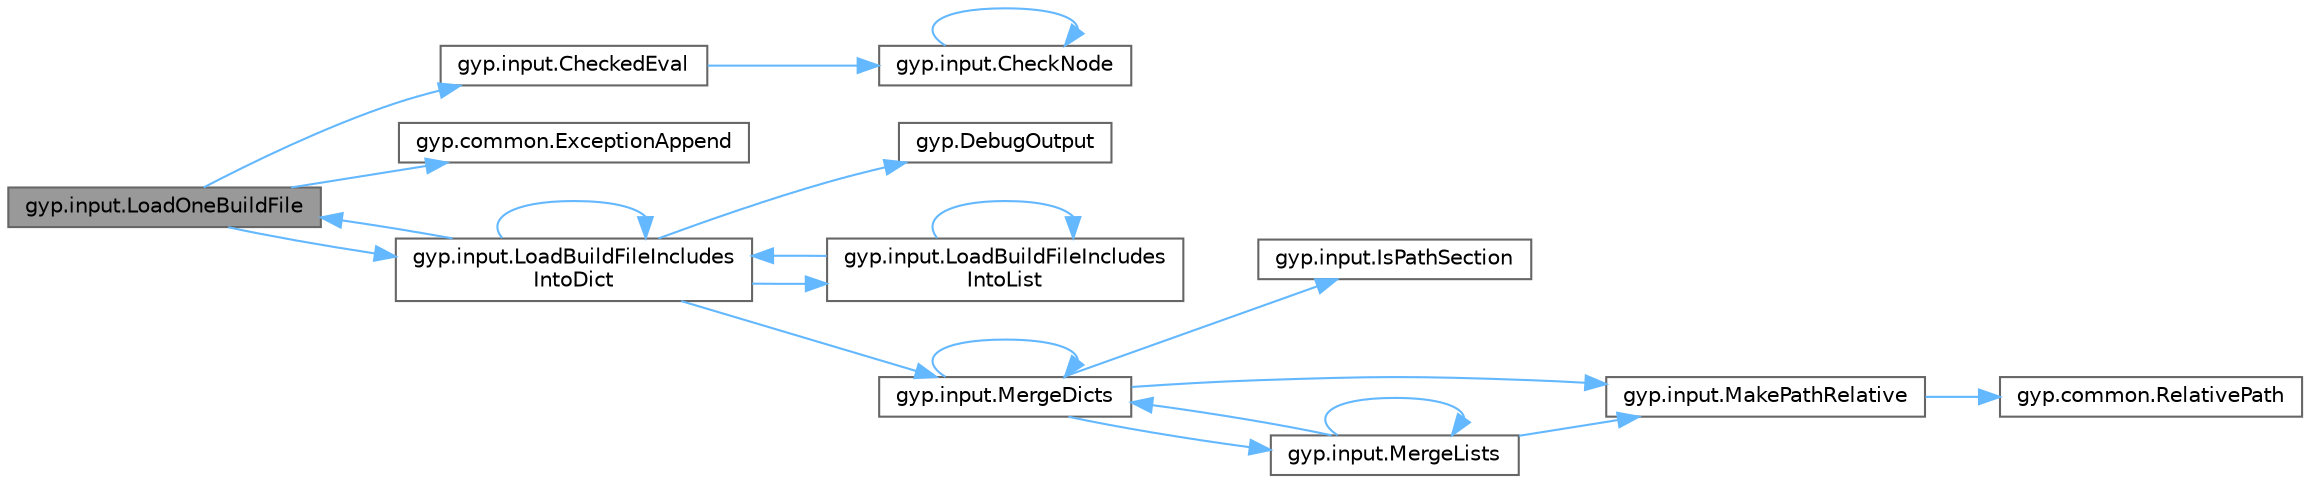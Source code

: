digraph "gyp.input.LoadOneBuildFile"
{
 // LATEX_PDF_SIZE
  bgcolor="transparent";
  edge [fontname=Helvetica,fontsize=10,labelfontname=Helvetica,labelfontsize=10];
  node [fontname=Helvetica,fontsize=10,shape=box,height=0.2,width=0.4];
  rankdir="LR";
  Node1 [id="Node000001",label="gyp.input.LoadOneBuildFile",height=0.2,width=0.4,color="gray40", fillcolor="grey60", style="filled", fontcolor="black",tooltip=" "];
  Node1 -> Node2 [id="edge1_Node000001_Node000002",color="steelblue1",style="solid",tooltip=" "];
  Node2 [id="Node000002",label="gyp.input.CheckedEval",height=0.2,width=0.4,color="grey40", fillcolor="white", style="filled",URL="$namespacegyp_1_1input.html#ae21ddb67879783222f66c058259d64ae",tooltip=" "];
  Node2 -> Node3 [id="edge2_Node000002_Node000003",color="steelblue1",style="solid",tooltip=" "];
  Node3 [id="Node000003",label="gyp.input.CheckNode",height=0.2,width=0.4,color="grey40", fillcolor="white", style="filled",URL="$namespacegyp_1_1input.html#a71b8460731731188f38c48272f02df6a",tooltip=" "];
  Node3 -> Node3 [id="edge3_Node000003_Node000003",color="steelblue1",style="solid",tooltip=" "];
  Node1 -> Node4 [id="edge4_Node000001_Node000004",color="steelblue1",style="solid",tooltip=" "];
  Node4 [id="Node000004",label="gyp.common.ExceptionAppend",height=0.2,width=0.4,color="grey40", fillcolor="white", style="filled",URL="$namespacegyp_1_1common.html#ae6fb1d829b57935daeda1b046ca11ccc",tooltip=" "];
  Node1 -> Node5 [id="edge5_Node000001_Node000005",color="steelblue1",style="solid",tooltip=" "];
  Node5 [id="Node000005",label="gyp.input.LoadBuildFileIncludes\lIntoDict",height=0.2,width=0.4,color="grey40", fillcolor="white", style="filled",URL="$namespacegyp_1_1input.html#a260d7e3f235e4e2f4210377801262720",tooltip=" "];
  Node5 -> Node6 [id="edge6_Node000005_Node000006",color="steelblue1",style="solid",tooltip=" "];
  Node6 [id="Node000006",label="gyp.DebugOutput",height=0.2,width=0.4,color="grey40", fillcolor="white", style="filled",URL="$namespacegyp.html#a92df811c956a9b18a53c898b5081f1ed",tooltip=" "];
  Node5 -> Node5 [id="edge7_Node000005_Node000005",color="steelblue1",style="solid",tooltip=" "];
  Node5 -> Node7 [id="edge8_Node000005_Node000007",color="steelblue1",style="solid",tooltip=" "];
  Node7 [id="Node000007",label="gyp.input.LoadBuildFileIncludes\lIntoList",height=0.2,width=0.4,color="grey40", fillcolor="white", style="filled",URL="$namespacegyp_1_1input.html#af8467702a0fb29367c7f595684290b7a",tooltip=" "];
  Node7 -> Node5 [id="edge9_Node000007_Node000005",color="steelblue1",style="solid",tooltip=" "];
  Node7 -> Node7 [id="edge10_Node000007_Node000007",color="steelblue1",style="solid",tooltip=" "];
  Node5 -> Node1 [id="edge11_Node000005_Node000001",color="steelblue1",style="solid",tooltip=" "];
  Node5 -> Node8 [id="edge12_Node000005_Node000008",color="steelblue1",style="solid",tooltip=" "];
  Node8 [id="Node000008",label="gyp.input.MergeDicts",height=0.2,width=0.4,color="grey40", fillcolor="white", style="filled",URL="$namespacegyp_1_1input.html#a6bfd0551004401096665308f59ddf5b8",tooltip=" "];
  Node8 -> Node9 [id="edge13_Node000008_Node000009",color="steelblue1",style="solid",tooltip=" "];
  Node9 [id="Node000009",label="gyp.input.IsPathSection",height=0.2,width=0.4,color="grey40", fillcolor="white", style="filled",URL="$namespacegyp_1_1input.html#a3067e714f14f81789320fcc2d2b7d5a2",tooltip=" "];
  Node8 -> Node10 [id="edge14_Node000008_Node000010",color="steelblue1",style="solid",tooltip=" "];
  Node10 [id="Node000010",label="gyp.input.MakePathRelative",height=0.2,width=0.4,color="grey40", fillcolor="white", style="filled",URL="$namespacegyp_1_1input.html#a782fd953d4fb1937662232b5acbe613a",tooltip=" "];
  Node10 -> Node11 [id="edge15_Node000010_Node000011",color="steelblue1",style="solid",tooltip=" "];
  Node11 [id="Node000011",label="gyp.common.RelativePath",height=0.2,width=0.4,color="grey40", fillcolor="white", style="filled",URL="$namespacegyp_1_1common.html#a8533ebdd9774c22ee7f7450c54239796",tooltip=" "];
  Node8 -> Node8 [id="edge16_Node000008_Node000008",color="steelblue1",style="solid",tooltip=" "];
  Node8 -> Node12 [id="edge17_Node000008_Node000012",color="steelblue1",style="solid",tooltip=" "];
  Node12 [id="Node000012",label="gyp.input.MergeLists",height=0.2,width=0.4,color="grey40", fillcolor="white", style="filled",URL="$namespacegyp_1_1input.html#aae925987191630b687db46a6dbb2689b",tooltip=" "];
  Node12 -> Node10 [id="edge18_Node000012_Node000010",color="steelblue1",style="solid",tooltip=" "];
  Node12 -> Node8 [id="edge19_Node000012_Node000008",color="steelblue1",style="solid",tooltip=" "];
  Node12 -> Node12 [id="edge20_Node000012_Node000012",color="steelblue1",style="solid",tooltip=" "];
}
